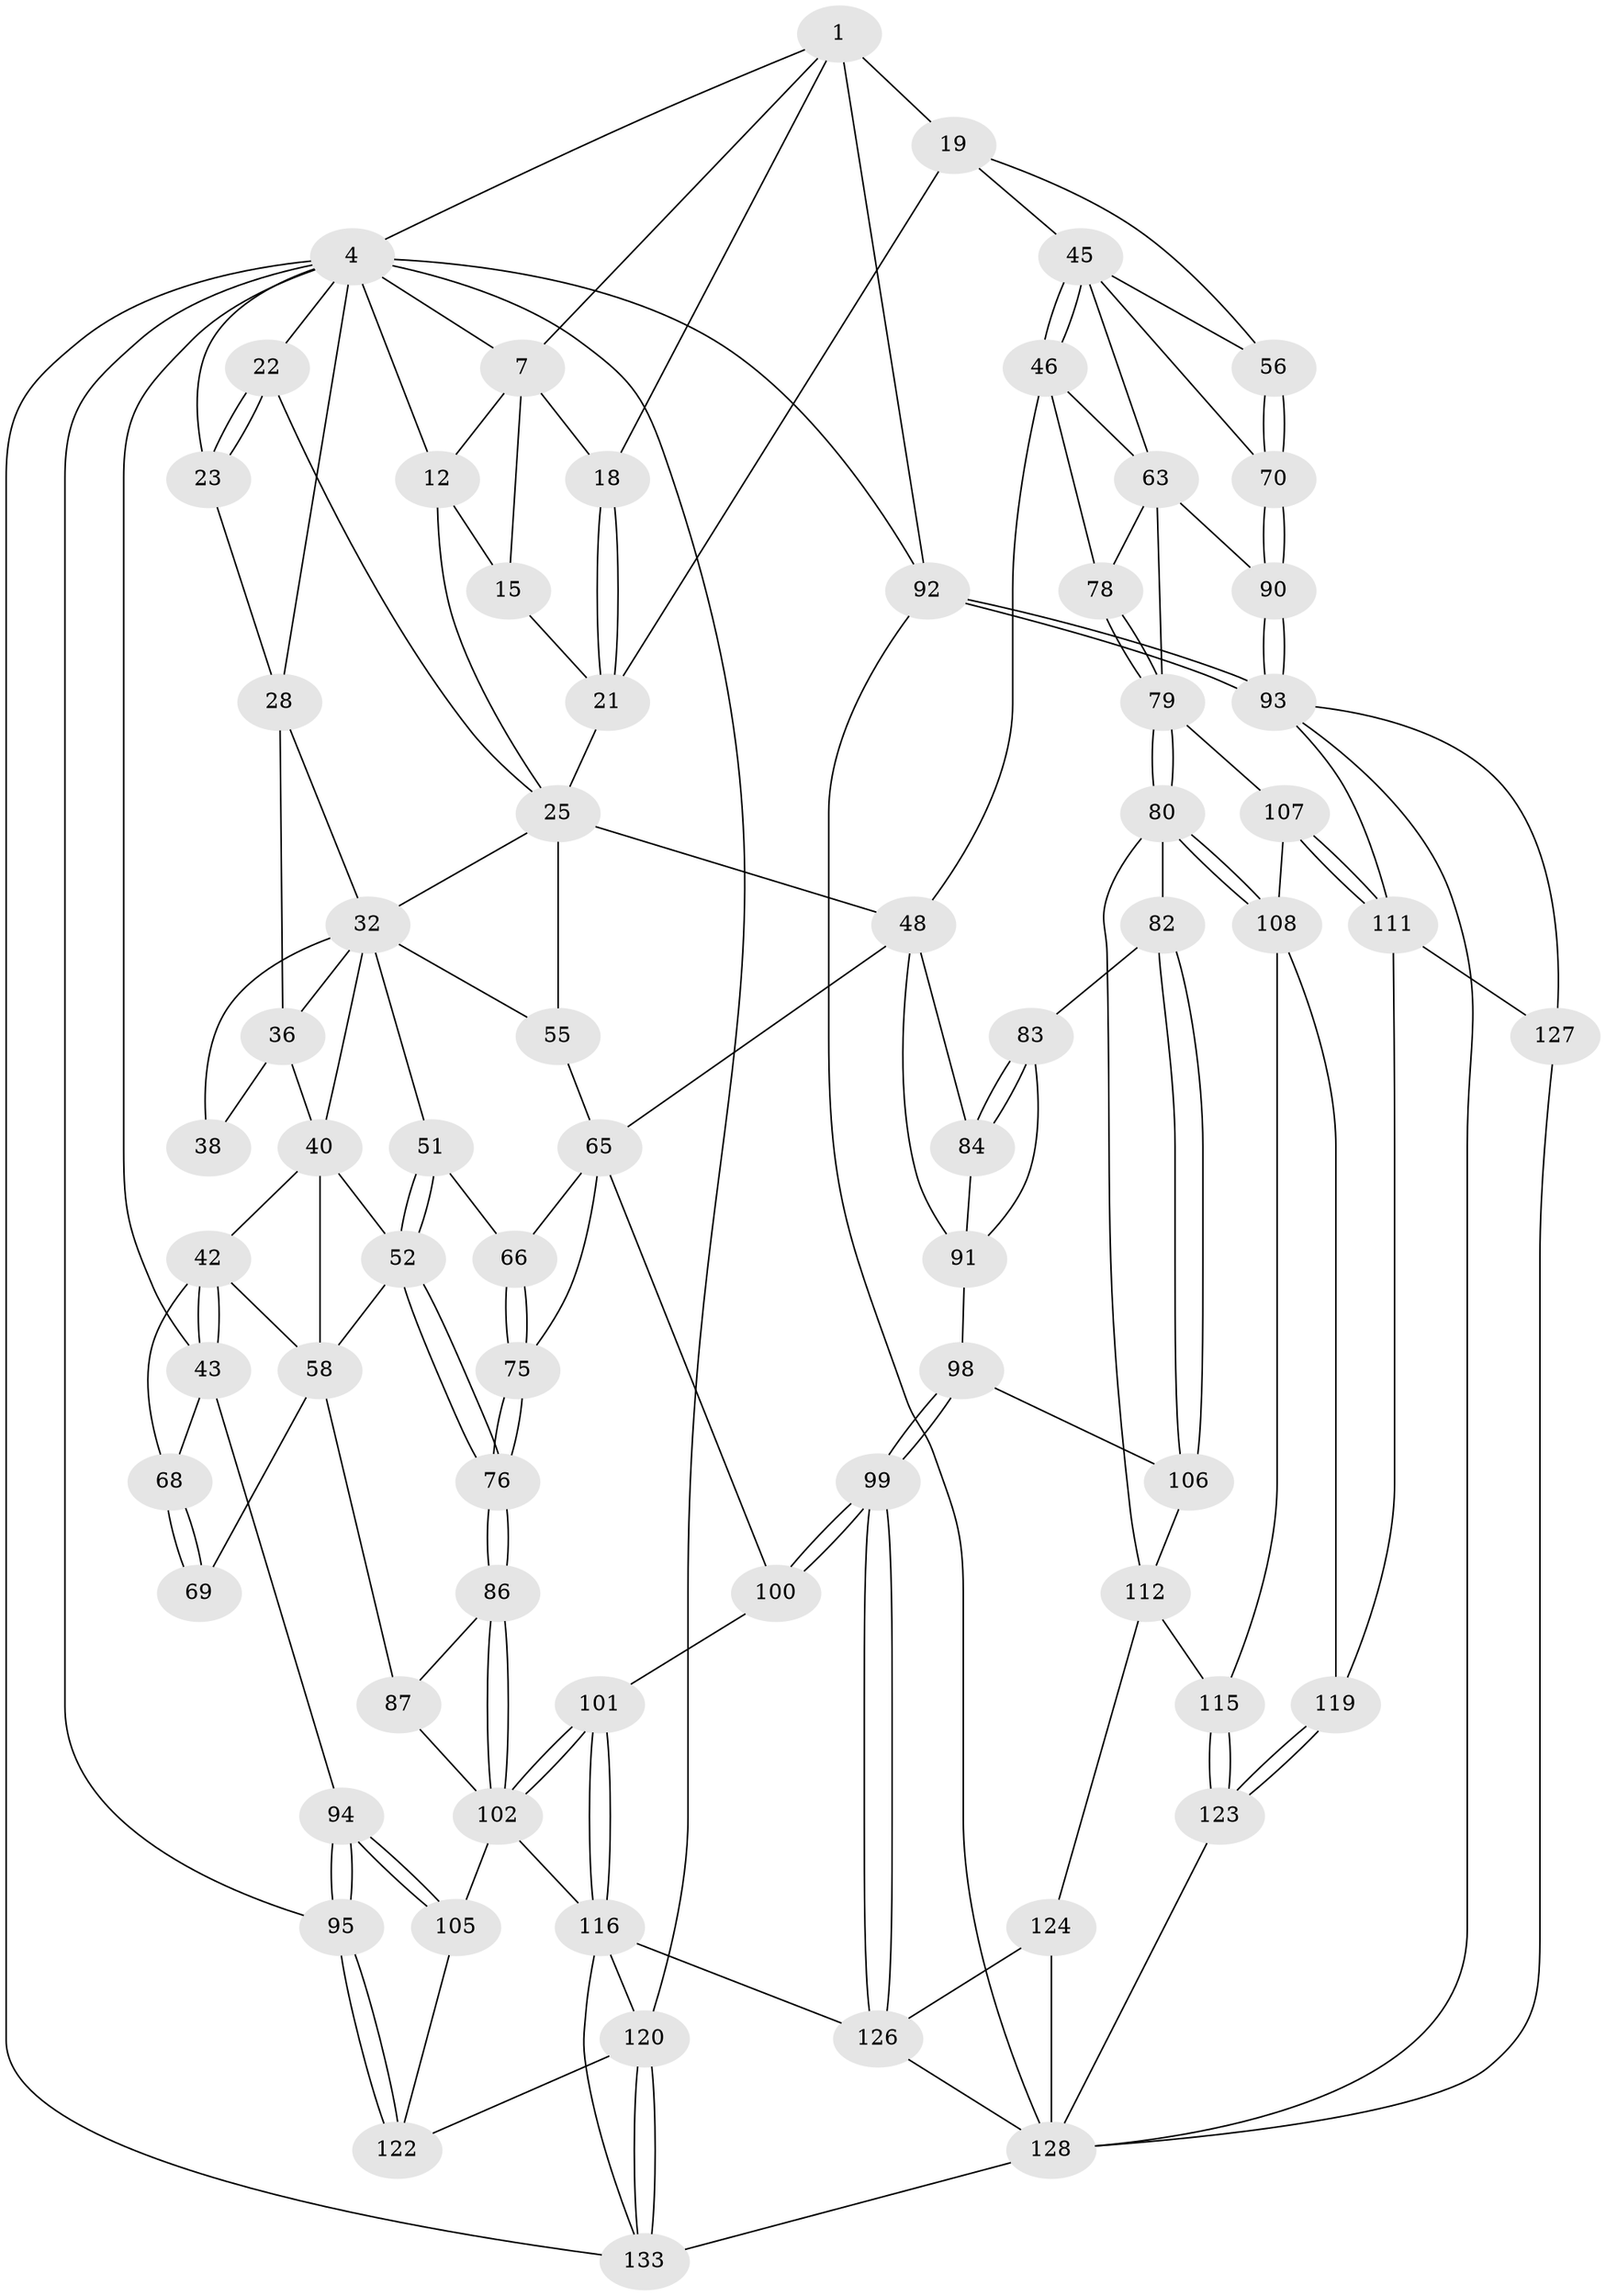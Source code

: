 // original degree distribution, {3: 0.014285714285714285, 5: 0.5, 6: 0.2357142857142857, 4: 0.25}
// Generated by graph-tools (version 1.1) at 2025/17/03/09/25 04:17:08]
// undirected, 70 vertices, 166 edges
graph export_dot {
graph [start="1"]
  node [color=gray90,style=filled];
  1 [pos="+0.9013302925593242+0",super="+2"];
  4 [pos="+0+0",super="+96+30+5"];
  7 [pos="+0.6574472322048165+0.09592200072857865",super="+8+14"];
  12 [pos="+0.5382834477301346+0.12997718408963904",super="+16"];
  15 [pos="+0.7094668190037606+0.17523187223339184"];
  18 [pos="+0.8600387422114762+0"];
  19 [pos="+0.9062063615979195+0.17560308640066702",super="+20+24"];
  21 [pos="+0.7948508350425496+0.23785735411661185",super="+31"];
  22 [pos="+0.38697457102629423+0.18925720863214734"];
  23 [pos="+0.2563349724157263+0.0009491392129479922"];
  25 [pos="+0.551266259744139+0.33500632402832864",super="+44+26"];
  28 [pos="+0.24332968696526772+0.03705823733083351",super="+29"];
  32 [pos="+0.29380469864515485+0.3148622458441608",super="+50+33"];
  36 [pos="+0.042536629574386614+0.2364777206649568",super="+39+37"];
  38 [pos="+0.17342769834383895+0.2456279643687291"];
  40 [pos="+0.11232061985891653+0.3459324715765407",super="+41+49"];
  42 [pos="+0.049193770644765905+0.3862287499575442",super="+61"];
  43 [pos="+0+0.2885166548508706",super="+67"];
  45 [pos="+0.8690258019446637+0.2922447956128014",super="+57"];
  46 [pos="+0.7684318373849798+0.3911636966279883",super="+47"];
  48 [pos="+0.6556795466627443+0.4282595112798188",super="+71"];
  51 [pos="+0.3129166390839332+0.40169825366842254"];
  52 [pos="+0.25316032755301865+0.4897736022140323",super="+53"];
  55 [pos="+0.43364624828125137+0.3991176924599754"];
  56 [pos="+1+0.2951780942462372"];
  58 [pos="+0.10434304400278073+0.52393989776936",super="+85+59"];
  63 [pos="+0.8817471947703135+0.49374434752854784",super="+64+88"];
  65 [pos="+0.43010736119450615+0.4050931249693716",super="+74"];
  66 [pos="+0.353840140701442+0.45776785281770105"];
  68 [pos="+0+0.5798419339644884"];
  69 [pos="+0+0.5545751350303029"];
  70 [pos="+1+0.5254804854757326"];
  75 [pos="+0.31851151499198094+0.5463944657517711"];
  76 [pos="+0.2990468417458265+0.5499293594299471"];
  78 [pos="+0.7223868662414344+0.5110256562337628"];
  79 [pos="+0.7247495406480526+0.5427663907710031",super="+89"];
  80 [pos="+0.6937402436357044+0.6541513680971542",super="+81"];
  82 [pos="+0.6210384187263807+0.6402549696509453"];
  83 [pos="+0.5997735493158579+0.6299311047648755"];
  84 [pos="+0.5818351868884459+0.6017119851346266"];
  86 [pos="+0.27668147670117466+0.5889386380621779"];
  87 [pos="+0.106232901941685+0.5642996780851742"];
  90 [pos="+1+0.5613644118548041"];
  91 [pos="+0.4560673387034468+0.58833791378162",super="+97"];
  92 [pos="+1+1",super="+138"];
  93 [pos="+1+0.9964669890207105",super="+109"];
  94 [pos="+0+0.6222317833757046"];
  95 [pos="+0+0.9216814399961502"];
  98 [pos="+0.43735968535377423+0.751393363187204"];
  99 [pos="+0.43106157033635356+0.7549651835077053"];
  100 [pos="+0.4296279165208556+0.7548131430933663"];
  101 [pos="+0.33322101490232436+0.7575692858755081"];
  102 [pos="+0.26198009395284905+0.6699770517853731",super="+103"];
  105 [pos="+0.04914399182382759+0.7173166128505793"];
  106 [pos="+0.5563084020121718+0.787579327519806"];
  107 [pos="+0.872897551460922+0.6777961421180471"];
  108 [pos="+0.8448539624700063+0.6863459623608964",super="+114"];
  111 [pos="+0.9417364467860283+0.7968711109039214",super="+118"];
  112 [pos="+0.6741267046635219+0.7886201179418724",super="+113"];
  115 [pos="+0.725363641117148+0.8195702122749626"];
  116 [pos="+0.2913041266524481+0.8115891790465777",super="+117+131"];
  119 [pos="+0.8244575685426975+0.7988101018041248"];
  120 [pos="+0.13071616474890835+0.8619867783548654",super="+121"];
  122 [pos="+0.03014975882141503+0.842823309430492"];
  123 [pos="+0.7388058017608989+0.8388030619921433"];
  124 [pos="+0.5891875106764994+0.9345459966861686",super="+125"];
  126 [pos="+0.4465715579900595+0.8953953367598353",super="+130"];
  127 [pos="+0.8181533154324316+0.8979455840648736"];
  128 [pos="+0.8057160965991279+0.9074320965508984",super="+129"];
  133 [pos="+0.24321298981586845+1",super="+135"];
  1 -- 7;
  1 -- 18;
  1 -- 19 [weight=2];
  1 -- 4;
  1 -- 92;
  4 -- 133;
  4 -- 120;
  4 -- 92;
  4 -- 95;
  4 -- 43;
  4 -- 23;
  4 -- 22;
  4 -- 7;
  4 -- 12;
  4 -- 28;
  7 -- 12;
  7 -- 18;
  7 -- 15;
  12 -- 25;
  12 -- 15;
  15 -- 21;
  18 -- 21;
  18 -- 21;
  19 -- 21;
  19 -- 45;
  19 -- 56;
  21 -- 25;
  22 -- 23;
  22 -- 23;
  22 -- 25;
  23 -- 28;
  25 -- 48 [weight=2];
  25 -- 32;
  25 -- 55;
  28 -- 32;
  28 -- 36;
  32 -- 51;
  32 -- 55;
  32 -- 36;
  32 -- 38;
  32 -- 40;
  36 -- 40;
  36 -- 38 [weight=2];
  40 -- 42;
  40 -- 58;
  40 -- 52;
  42 -- 43;
  42 -- 43;
  42 -- 68;
  42 -- 58;
  43 -- 68;
  43 -- 94;
  45 -- 46;
  45 -- 46;
  45 -- 56;
  45 -- 70;
  45 -- 63;
  46 -- 63;
  46 -- 48;
  46 -- 78;
  48 -- 84;
  48 -- 91;
  48 -- 65;
  51 -- 52;
  51 -- 52;
  51 -- 66;
  52 -- 76;
  52 -- 76;
  52 -- 58;
  55 -- 65;
  56 -- 70;
  56 -- 70;
  58 -- 69 [weight=2];
  58 -- 87;
  63 -- 78;
  63 -- 90;
  63 -- 79;
  65 -- 66;
  65 -- 75;
  65 -- 100;
  66 -- 75;
  66 -- 75;
  68 -- 69;
  68 -- 69;
  70 -- 90;
  70 -- 90;
  75 -- 76;
  75 -- 76;
  76 -- 86;
  76 -- 86;
  78 -- 79;
  78 -- 79;
  79 -- 80;
  79 -- 80;
  79 -- 107;
  80 -- 108;
  80 -- 108;
  80 -- 82;
  80 -- 112;
  82 -- 83;
  82 -- 106;
  82 -- 106;
  83 -- 84;
  83 -- 84;
  83 -- 91;
  84 -- 91;
  86 -- 87;
  86 -- 102;
  86 -- 102;
  87 -- 102;
  90 -- 93;
  90 -- 93;
  91 -- 98;
  92 -- 93 [weight=2];
  92 -- 93;
  92 -- 128;
  93 -- 128;
  93 -- 111;
  93 -- 127;
  94 -- 95;
  94 -- 95;
  94 -- 105;
  94 -- 105;
  95 -- 122;
  95 -- 122;
  98 -- 99;
  98 -- 99;
  98 -- 106;
  99 -- 100;
  99 -- 100;
  99 -- 126;
  99 -- 126;
  100 -- 101;
  101 -- 102;
  101 -- 102;
  101 -- 116;
  101 -- 116;
  102 -- 105;
  102 -- 116;
  105 -- 122;
  106 -- 112;
  107 -- 108;
  107 -- 111;
  107 -- 111;
  108 -- 115;
  108 -- 119;
  111 -- 127;
  111 -- 119;
  112 -- 115;
  112 -- 124;
  115 -- 123;
  115 -- 123;
  116 -- 120;
  116 -- 133;
  116 -- 126;
  119 -- 123;
  119 -- 123;
  120 -- 133;
  120 -- 133;
  120 -- 122;
  123 -- 128;
  124 -- 126 [weight=2];
  124 -- 128;
  126 -- 128;
  127 -- 128;
  128 -- 133;
}
